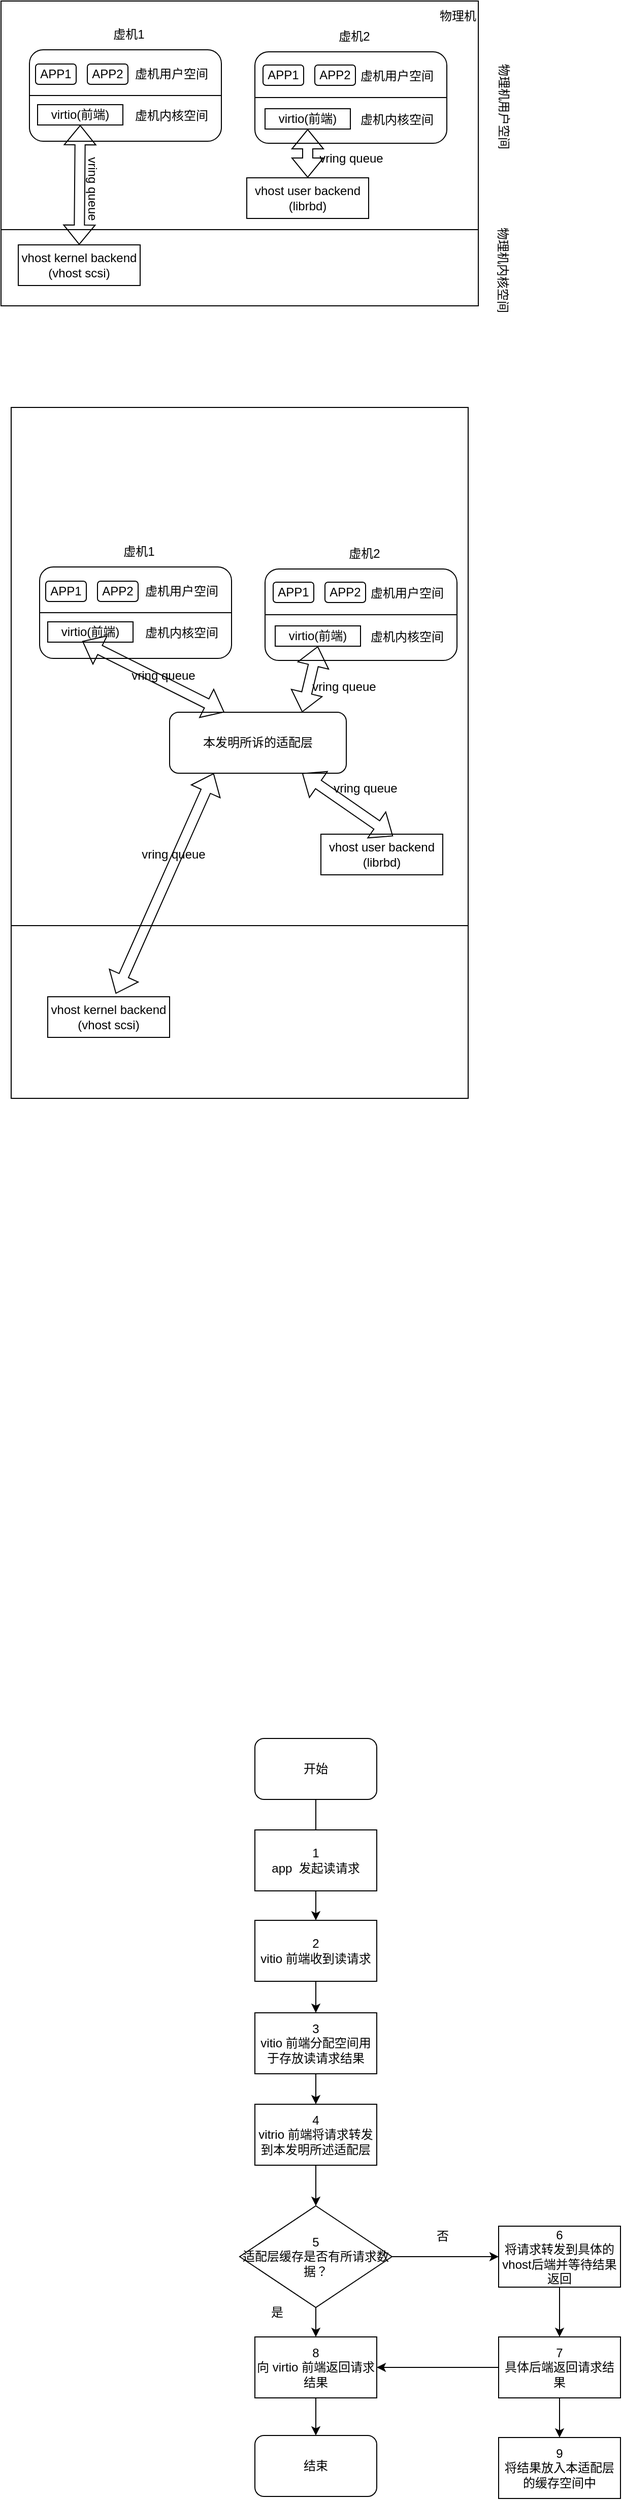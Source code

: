 <mxfile version="21.3.2" type="github">
  <diagram name="Page-1" id="2m8M9cnOsgEXl5lKRifa">
    <mxGraphModel dx="1434" dy="764" grid="1" gridSize="10" guides="1" tooltips="1" connect="1" arrows="1" fold="1" page="1" pageScale="1" pageWidth="850" pageHeight="1100" math="0" shadow="0">
      <root>
        <mxCell id="0" />
        <mxCell id="1" parent="0" />
        <mxCell id="QqPdu8fFcgkaD3B5ARkc-1" value="" style="rounded=0;whiteSpace=wrap;html=1;" vertex="1" parent="1">
          <mxGeometry x="110" y="150" width="470" height="300" as="geometry" />
        </mxCell>
        <mxCell id="QqPdu8fFcgkaD3B5ARkc-2" value="" style="rounded=1;whiteSpace=wrap;html=1;" vertex="1" parent="1">
          <mxGeometry x="360" y="200" width="189" height="90" as="geometry" />
        </mxCell>
        <mxCell id="QqPdu8fFcgkaD3B5ARkc-3" value="" style="endArrow=none;html=1;rounded=0;entryX=1;entryY=0.5;entryDx=0;entryDy=0;exitX=0;exitY=0.5;exitDx=0;exitDy=0;" edge="1" parent="1" source="QqPdu8fFcgkaD3B5ARkc-2" target="QqPdu8fFcgkaD3B5ARkc-2">
          <mxGeometry width="50" height="50" relative="1" as="geometry">
            <mxPoint x="400" y="420" as="sourcePoint" />
            <mxPoint x="450" y="370" as="targetPoint" />
          </mxGeometry>
        </mxCell>
        <mxCell id="QqPdu8fFcgkaD3B5ARkc-4" value="" style="endArrow=none;html=1;rounded=0;exitX=0;exitY=0.75;exitDx=0;exitDy=0;entryX=1;entryY=0.75;entryDx=0;entryDy=0;" edge="1" parent="1" source="QqPdu8fFcgkaD3B5ARkc-1" target="QqPdu8fFcgkaD3B5ARkc-1">
          <mxGeometry width="50" height="50" relative="1" as="geometry">
            <mxPoint x="400" y="420" as="sourcePoint" />
            <mxPoint x="450" y="370" as="targetPoint" />
          </mxGeometry>
        </mxCell>
        <mxCell id="QqPdu8fFcgkaD3B5ARkc-5" value="物理机用户空间" style="text;html=1;strokeColor=none;fillColor=none;align=center;verticalAlign=middle;whiteSpace=wrap;rounded=0;rotation=90;" vertex="1" parent="1">
          <mxGeometry x="560" y="239" width="90" height="30" as="geometry" />
        </mxCell>
        <mxCell id="QqPdu8fFcgkaD3B5ARkc-6" value="虚机2" style="text;html=1;strokeColor=none;fillColor=none;align=center;verticalAlign=middle;whiteSpace=wrap;rounded=0;" vertex="1" parent="1">
          <mxGeometry x="428" y="170" width="60" height="30" as="geometry" />
        </mxCell>
        <mxCell id="QqPdu8fFcgkaD3B5ARkc-8" value="虚机用户空间" style="text;html=1;strokeColor=none;fillColor=none;align=center;verticalAlign=middle;whiteSpace=wrap;rounded=0;" vertex="1" parent="1">
          <mxGeometry x="460" y="209" width="80" height="30" as="geometry" />
        </mxCell>
        <mxCell id="QqPdu8fFcgkaD3B5ARkc-9" value="虚机内核空间" style="text;html=1;strokeColor=none;fillColor=none;align=center;verticalAlign=middle;whiteSpace=wrap;rounded=0;" vertex="1" parent="1">
          <mxGeometry x="460" y="252" width="80" height="30" as="geometry" />
        </mxCell>
        <mxCell id="QqPdu8fFcgkaD3B5ARkc-11" value="" style="rounded=1;whiteSpace=wrap;html=1;" vertex="1" parent="1">
          <mxGeometry x="138" y="198" width="189" height="90" as="geometry" />
        </mxCell>
        <mxCell id="QqPdu8fFcgkaD3B5ARkc-12" value="虚机1" style="text;html=1;strokeColor=none;fillColor=none;align=center;verticalAlign=middle;whiteSpace=wrap;rounded=0;" vertex="1" parent="1">
          <mxGeometry x="206" y="168" width="60" height="30" as="geometry" />
        </mxCell>
        <mxCell id="QqPdu8fFcgkaD3B5ARkc-13" value="虚机用户空间" style="text;html=1;strokeColor=none;fillColor=none;align=center;verticalAlign=middle;whiteSpace=wrap;rounded=0;" vertex="1" parent="1">
          <mxGeometry x="238" y="207" width="80" height="30" as="geometry" />
        </mxCell>
        <mxCell id="QqPdu8fFcgkaD3B5ARkc-14" value="虚机内核空间" style="text;html=1;strokeColor=none;fillColor=none;align=center;verticalAlign=middle;whiteSpace=wrap;rounded=0;" vertex="1" parent="1">
          <mxGeometry x="238" y="248" width="80" height="30" as="geometry" />
        </mxCell>
        <mxCell id="QqPdu8fFcgkaD3B5ARkc-15" value="virtio(前端)" style="rounded=0;whiteSpace=wrap;html=1;" vertex="1" parent="1">
          <mxGeometry x="146" y="252" width="84" height="20" as="geometry" />
        </mxCell>
        <mxCell id="QqPdu8fFcgkaD3B5ARkc-16" value="" style="endArrow=none;html=1;rounded=0;exitX=0;exitY=0.5;exitDx=0;exitDy=0;entryX=1;entryY=0.5;entryDx=0;entryDy=0;" edge="1" parent="1" source="QqPdu8fFcgkaD3B5ARkc-11" target="QqPdu8fFcgkaD3B5ARkc-11">
          <mxGeometry width="50" height="50" relative="1" as="geometry">
            <mxPoint x="400" y="420" as="sourcePoint" />
            <mxPoint x="450" y="370" as="targetPoint" />
          </mxGeometry>
        </mxCell>
        <mxCell id="QqPdu8fFcgkaD3B5ARkc-17" value="virtio(前端)" style="rounded=0;whiteSpace=wrap;html=1;" vertex="1" parent="1">
          <mxGeometry x="370" y="256" width="84" height="20" as="geometry" />
        </mxCell>
        <mxCell id="QqPdu8fFcgkaD3B5ARkc-18" value="APP1" style="rounded=1;whiteSpace=wrap;html=1;" vertex="1" parent="1">
          <mxGeometry x="144" y="212" width="40" height="20" as="geometry" />
        </mxCell>
        <mxCell id="QqPdu8fFcgkaD3B5ARkc-19" value="APP2" style="rounded=1;whiteSpace=wrap;html=1;" vertex="1" parent="1">
          <mxGeometry x="195" y="212" width="40" height="20" as="geometry" />
        </mxCell>
        <mxCell id="QqPdu8fFcgkaD3B5ARkc-20" value="APP1" style="rounded=1;whiteSpace=wrap;html=1;" vertex="1" parent="1">
          <mxGeometry x="368" y="213" width="40" height="20" as="geometry" />
        </mxCell>
        <mxCell id="QqPdu8fFcgkaD3B5ARkc-21" value="APP2" style="rounded=1;whiteSpace=wrap;html=1;" vertex="1" parent="1">
          <mxGeometry x="419" y="213" width="40" height="20" as="geometry" />
        </mxCell>
        <mxCell id="QqPdu8fFcgkaD3B5ARkc-22" value="vhost kernel backend&lt;br&gt;(vhost scsi)" style="rounded=0;whiteSpace=wrap;html=1;" vertex="1" parent="1">
          <mxGeometry x="127" y="390" width="120" height="40" as="geometry" />
        </mxCell>
        <mxCell id="QqPdu8fFcgkaD3B5ARkc-23" value="vhost user backend&lt;br&gt;(librbd)" style="rounded=0;whiteSpace=wrap;html=1;" vertex="1" parent="1">
          <mxGeometry x="352" y="324" width="120" height="40" as="geometry" />
        </mxCell>
        <mxCell id="QqPdu8fFcgkaD3B5ARkc-24" value="" style="shape=flexArrow;endArrow=classic;startArrow=classic;html=1;rounded=0;entryX=0.5;entryY=1;entryDx=0;entryDy=0;exitX=0.5;exitY=0;exitDx=0;exitDy=0;" edge="1" parent="1" source="QqPdu8fFcgkaD3B5ARkc-22" target="QqPdu8fFcgkaD3B5ARkc-15">
          <mxGeometry width="100" height="100" relative="1" as="geometry">
            <mxPoint x="370" y="440" as="sourcePoint" />
            <mxPoint x="470" y="340" as="targetPoint" />
          </mxGeometry>
        </mxCell>
        <mxCell id="QqPdu8fFcgkaD3B5ARkc-25" value="" style="shape=flexArrow;endArrow=classic;startArrow=classic;html=1;rounded=0;exitX=0.5;exitY=0;exitDx=0;exitDy=0;" edge="1" parent="1" source="QqPdu8fFcgkaD3B5ARkc-23" target="QqPdu8fFcgkaD3B5ARkc-17">
          <mxGeometry width="100" height="100" relative="1" as="geometry">
            <mxPoint x="370" y="440" as="sourcePoint" />
            <mxPoint x="470" y="340" as="targetPoint" />
          </mxGeometry>
        </mxCell>
        <mxCell id="QqPdu8fFcgkaD3B5ARkc-26" value="vring queue" style="text;html=1;strokeColor=none;fillColor=none;align=center;verticalAlign=middle;whiteSpace=wrap;rounded=0;rotation=90;" vertex="1" parent="1">
          <mxGeometry x="160" y="320" width="80" height="30" as="geometry" />
        </mxCell>
        <mxCell id="QqPdu8fFcgkaD3B5ARkc-27" value="vring queue" style="text;html=1;strokeColor=none;fillColor=none;align=center;verticalAlign=middle;whiteSpace=wrap;rounded=0;" vertex="1" parent="1">
          <mxGeometry x="414.5" y="290" width="80" height="30" as="geometry" />
        </mxCell>
        <mxCell id="QqPdu8fFcgkaD3B5ARkc-28" value="" style="rounded=0;whiteSpace=wrap;html=1;" vertex="1" parent="1">
          <mxGeometry x="120" y="550" width="450" height="680" as="geometry" />
        </mxCell>
        <mxCell id="QqPdu8fFcgkaD3B5ARkc-29" value="" style="rounded=1;whiteSpace=wrap;html=1;" vertex="1" parent="1">
          <mxGeometry x="370" y="709" width="189" height="90" as="geometry" />
        </mxCell>
        <mxCell id="QqPdu8fFcgkaD3B5ARkc-30" value="" style="endArrow=none;html=1;rounded=0;entryX=1;entryY=0.5;entryDx=0;entryDy=0;exitX=0;exitY=0.5;exitDx=0;exitDy=0;" edge="1" parent="1" source="QqPdu8fFcgkaD3B5ARkc-29" target="QqPdu8fFcgkaD3B5ARkc-29">
          <mxGeometry width="50" height="50" relative="1" as="geometry">
            <mxPoint x="410" y="929" as="sourcePoint" />
            <mxPoint x="460" y="879" as="targetPoint" />
          </mxGeometry>
        </mxCell>
        <mxCell id="QqPdu8fFcgkaD3B5ARkc-31" value="" style="endArrow=none;html=1;rounded=0;exitX=0;exitY=0.75;exitDx=0;exitDy=0;entryX=1;entryY=0.75;entryDx=0;entryDy=0;" edge="1" parent="1" source="QqPdu8fFcgkaD3B5ARkc-28" target="QqPdu8fFcgkaD3B5ARkc-28">
          <mxGeometry width="50" height="50" relative="1" as="geometry">
            <mxPoint x="410" y="929" as="sourcePoint" />
            <mxPoint x="460" y="879" as="targetPoint" />
          </mxGeometry>
        </mxCell>
        <mxCell id="QqPdu8fFcgkaD3B5ARkc-32" value="物理机" style="text;html=1;strokeColor=none;fillColor=none;align=center;verticalAlign=middle;whiteSpace=wrap;rounded=0;" vertex="1" parent="1">
          <mxGeometry x="530" y="150" width="60" height="30" as="geometry" />
        </mxCell>
        <mxCell id="QqPdu8fFcgkaD3B5ARkc-33" value="虚机2" style="text;html=1;strokeColor=none;fillColor=none;align=center;verticalAlign=middle;whiteSpace=wrap;rounded=0;" vertex="1" parent="1">
          <mxGeometry x="438" y="679" width="60" height="30" as="geometry" />
        </mxCell>
        <mxCell id="QqPdu8fFcgkaD3B5ARkc-34" value="虚机用户空间" style="text;html=1;strokeColor=none;fillColor=none;align=center;verticalAlign=middle;whiteSpace=wrap;rounded=0;" vertex="1" parent="1">
          <mxGeometry x="470" y="718" width="80" height="30" as="geometry" />
        </mxCell>
        <mxCell id="QqPdu8fFcgkaD3B5ARkc-35" value="虚机内核空间" style="text;html=1;strokeColor=none;fillColor=none;align=center;verticalAlign=middle;whiteSpace=wrap;rounded=0;" vertex="1" parent="1">
          <mxGeometry x="470" y="761" width="80" height="30" as="geometry" />
        </mxCell>
        <mxCell id="QqPdu8fFcgkaD3B5ARkc-36" value="" style="rounded=1;whiteSpace=wrap;html=1;" vertex="1" parent="1">
          <mxGeometry x="148" y="707" width="189" height="90" as="geometry" />
        </mxCell>
        <mxCell id="QqPdu8fFcgkaD3B5ARkc-37" value="虚机1" style="text;html=1;strokeColor=none;fillColor=none;align=center;verticalAlign=middle;whiteSpace=wrap;rounded=0;" vertex="1" parent="1">
          <mxGeometry x="216" y="677" width="60" height="30" as="geometry" />
        </mxCell>
        <mxCell id="QqPdu8fFcgkaD3B5ARkc-38" value="虚机用户空间" style="text;html=1;strokeColor=none;fillColor=none;align=center;verticalAlign=middle;whiteSpace=wrap;rounded=0;" vertex="1" parent="1">
          <mxGeometry x="248" y="716" width="80" height="30" as="geometry" />
        </mxCell>
        <mxCell id="QqPdu8fFcgkaD3B5ARkc-39" value="虚机内核空间" style="text;html=1;strokeColor=none;fillColor=none;align=center;verticalAlign=middle;whiteSpace=wrap;rounded=0;" vertex="1" parent="1">
          <mxGeometry x="248" y="757" width="80" height="30" as="geometry" />
        </mxCell>
        <mxCell id="QqPdu8fFcgkaD3B5ARkc-40" value="virtio(前端)" style="rounded=0;whiteSpace=wrap;html=1;" vertex="1" parent="1">
          <mxGeometry x="156" y="761" width="84" height="20" as="geometry" />
        </mxCell>
        <mxCell id="QqPdu8fFcgkaD3B5ARkc-41" value="" style="endArrow=none;html=1;rounded=0;exitX=0;exitY=0.5;exitDx=0;exitDy=0;entryX=1;entryY=0.5;entryDx=0;entryDy=0;" edge="1" parent="1" source="QqPdu8fFcgkaD3B5ARkc-36" target="QqPdu8fFcgkaD3B5ARkc-36">
          <mxGeometry width="50" height="50" relative="1" as="geometry">
            <mxPoint x="410" y="929" as="sourcePoint" />
            <mxPoint x="460" y="879" as="targetPoint" />
          </mxGeometry>
        </mxCell>
        <mxCell id="QqPdu8fFcgkaD3B5ARkc-42" value="virtio(前端)" style="rounded=0;whiteSpace=wrap;html=1;" vertex="1" parent="1">
          <mxGeometry x="380" y="765" width="84" height="20" as="geometry" />
        </mxCell>
        <mxCell id="QqPdu8fFcgkaD3B5ARkc-43" value="APP1" style="rounded=1;whiteSpace=wrap;html=1;" vertex="1" parent="1">
          <mxGeometry x="154" y="721" width="40" height="20" as="geometry" />
        </mxCell>
        <mxCell id="QqPdu8fFcgkaD3B5ARkc-44" value="APP2" style="rounded=1;whiteSpace=wrap;html=1;" vertex="1" parent="1">
          <mxGeometry x="205" y="721" width="40" height="20" as="geometry" />
        </mxCell>
        <mxCell id="QqPdu8fFcgkaD3B5ARkc-45" value="APP1" style="rounded=1;whiteSpace=wrap;html=1;" vertex="1" parent="1">
          <mxGeometry x="378" y="722" width="40" height="20" as="geometry" />
        </mxCell>
        <mxCell id="QqPdu8fFcgkaD3B5ARkc-46" value="APP2" style="rounded=1;whiteSpace=wrap;html=1;" vertex="1" parent="1">
          <mxGeometry x="429" y="722" width="40" height="20" as="geometry" />
        </mxCell>
        <mxCell id="QqPdu8fFcgkaD3B5ARkc-53" value="本发明所诉的适配层" style="rounded=1;whiteSpace=wrap;html=1;" vertex="1" parent="1">
          <mxGeometry x="276" y="850" width="174" height="60" as="geometry" />
        </mxCell>
        <mxCell id="QqPdu8fFcgkaD3B5ARkc-54" value="vhost user backend&lt;br&gt;(librbd)" style="rounded=0;whiteSpace=wrap;html=1;" vertex="1" parent="1">
          <mxGeometry x="425" y="970" width="120" height="40" as="geometry" />
        </mxCell>
        <mxCell id="QqPdu8fFcgkaD3B5ARkc-55" value="vhost kernel backend&lt;br&gt;(vhost scsi)" style="rounded=0;whiteSpace=wrap;html=1;" vertex="1" parent="1">
          <mxGeometry x="156" y="1130" width="120" height="40" as="geometry" />
        </mxCell>
        <mxCell id="QqPdu8fFcgkaD3B5ARkc-56" value="物理机内核空间" style="text;html=1;strokeColor=none;fillColor=none;align=center;verticalAlign=middle;whiteSpace=wrap;rounded=0;rotation=90;" vertex="1" parent="1">
          <mxGeometry x="559" y="400" width="90" height="30" as="geometry" />
        </mxCell>
        <mxCell id="QqPdu8fFcgkaD3B5ARkc-57" value="" style="shape=flexArrow;endArrow=classic;startArrow=classic;html=1;rounded=0;entryX=0.405;entryY=0.95;entryDx=0;entryDy=0;entryPerimeter=0;exitX=0.31;exitY=0;exitDx=0;exitDy=0;exitPerimeter=0;" edge="1" parent="1" source="QqPdu8fFcgkaD3B5ARkc-53" target="QqPdu8fFcgkaD3B5ARkc-40">
          <mxGeometry width="100" height="100" relative="1" as="geometry">
            <mxPoint x="370" y="880" as="sourcePoint" />
            <mxPoint x="470" y="780" as="targetPoint" />
          </mxGeometry>
        </mxCell>
        <mxCell id="QqPdu8fFcgkaD3B5ARkc-59" value="" style="shape=flexArrow;endArrow=classic;startArrow=classic;html=1;rounded=0;entryX=0.5;entryY=1;entryDx=0;entryDy=0;exitX=0.75;exitY=0;exitDx=0;exitDy=0;" edge="1" parent="1" source="QqPdu8fFcgkaD3B5ARkc-53" target="QqPdu8fFcgkaD3B5ARkc-42">
          <mxGeometry width="100" height="100" relative="1" as="geometry">
            <mxPoint x="370" y="880" as="sourcePoint" />
            <mxPoint x="470" y="780" as="targetPoint" />
          </mxGeometry>
        </mxCell>
        <mxCell id="QqPdu8fFcgkaD3B5ARkc-60" value="" style="shape=flexArrow;endArrow=classic;startArrow=classic;html=1;rounded=0;entryX=0.25;entryY=1;entryDx=0;entryDy=0;exitX=0.558;exitY=-0.075;exitDx=0;exitDy=0;exitPerimeter=0;" edge="1" parent="1" source="QqPdu8fFcgkaD3B5ARkc-55" target="QqPdu8fFcgkaD3B5ARkc-53">
          <mxGeometry width="100" height="100" relative="1" as="geometry">
            <mxPoint x="370" y="980" as="sourcePoint" />
            <mxPoint x="470" y="880" as="targetPoint" />
          </mxGeometry>
        </mxCell>
        <mxCell id="QqPdu8fFcgkaD3B5ARkc-61" value="" style="shape=flexArrow;endArrow=classic;startArrow=classic;html=1;rounded=0;entryX=0.75;entryY=1;entryDx=0;entryDy=0;exitX=0.592;exitY=0.05;exitDx=0;exitDy=0;exitPerimeter=0;" edge="1" parent="1" source="QqPdu8fFcgkaD3B5ARkc-54" target="QqPdu8fFcgkaD3B5ARkc-53">
          <mxGeometry width="100" height="100" relative="1" as="geometry">
            <mxPoint x="370" y="980" as="sourcePoint" />
            <mxPoint x="470" y="880" as="targetPoint" />
          </mxGeometry>
        </mxCell>
        <mxCell id="QqPdu8fFcgkaD3B5ARkc-64" value="vring queue" style="text;html=1;strokeColor=none;fillColor=none;align=center;verticalAlign=middle;whiteSpace=wrap;rounded=0;rotation=0;" vertex="1" parent="1">
          <mxGeometry x="230" y="799" width="80" height="30" as="geometry" />
        </mxCell>
        <mxCell id="QqPdu8fFcgkaD3B5ARkc-65" value="vring queue" style="text;html=1;strokeColor=none;fillColor=none;align=center;verticalAlign=middle;whiteSpace=wrap;rounded=0;rotation=0;" vertex="1" parent="1">
          <mxGeometry x="408" y="810" width="80" height="30" as="geometry" />
        </mxCell>
        <mxCell id="QqPdu8fFcgkaD3B5ARkc-66" value="vring queue" style="text;html=1;strokeColor=none;fillColor=none;align=center;verticalAlign=middle;whiteSpace=wrap;rounded=0;rotation=0;" vertex="1" parent="1">
          <mxGeometry x="240" y="975" width="80" height="30" as="geometry" />
        </mxCell>
        <mxCell id="QqPdu8fFcgkaD3B5ARkc-67" value="vring queue" style="text;html=1;strokeColor=none;fillColor=none;align=center;verticalAlign=middle;whiteSpace=wrap;rounded=0;rotation=0;" vertex="1" parent="1">
          <mxGeometry x="429" y="910" width="80" height="30" as="geometry" />
        </mxCell>
        <mxCell id="QqPdu8fFcgkaD3B5ARkc-83" value="" style="edgeStyle=orthogonalEdgeStyle;rounded=0;orthogonalLoop=1;jettySize=auto;html=1;" edge="1" parent="1" source="QqPdu8fFcgkaD3B5ARkc-68" target="QqPdu8fFcgkaD3B5ARkc-70">
          <mxGeometry relative="1" as="geometry" />
        </mxCell>
        <mxCell id="QqPdu8fFcgkaD3B5ARkc-68" value="开始" style="rounded=1;whiteSpace=wrap;html=1;" vertex="1" parent="1">
          <mxGeometry x="360" y="1860" width="120" height="60" as="geometry" />
        </mxCell>
        <mxCell id="QqPdu8fFcgkaD3B5ARkc-69" value="1&lt;br&gt;app&amp;nbsp; 发起读请求" style="rounded=0;whiteSpace=wrap;html=1;" vertex="1" parent="1">
          <mxGeometry x="360" y="1950" width="120" height="60" as="geometry" />
        </mxCell>
        <mxCell id="QqPdu8fFcgkaD3B5ARkc-84" value="" style="edgeStyle=orthogonalEdgeStyle;rounded=0;orthogonalLoop=1;jettySize=auto;html=1;" edge="1" parent="1" source="QqPdu8fFcgkaD3B5ARkc-70" target="QqPdu8fFcgkaD3B5ARkc-71">
          <mxGeometry relative="1" as="geometry" />
        </mxCell>
        <mxCell id="QqPdu8fFcgkaD3B5ARkc-70" value="2&lt;br&gt;vitio 前端收到读请求" style="rounded=0;whiteSpace=wrap;html=1;" vertex="1" parent="1">
          <mxGeometry x="360" y="2039" width="120" height="60" as="geometry" />
        </mxCell>
        <mxCell id="QqPdu8fFcgkaD3B5ARkc-85" value="" style="edgeStyle=orthogonalEdgeStyle;rounded=0;orthogonalLoop=1;jettySize=auto;html=1;" edge="1" parent="1" source="QqPdu8fFcgkaD3B5ARkc-71" target="QqPdu8fFcgkaD3B5ARkc-72">
          <mxGeometry relative="1" as="geometry" />
        </mxCell>
        <mxCell id="QqPdu8fFcgkaD3B5ARkc-71" value="3&lt;br&gt;vitio 前端分配空间用于存放读请求结果" style="rounded=0;whiteSpace=wrap;html=1;" vertex="1" parent="1">
          <mxGeometry x="360" y="2130" width="120" height="60" as="geometry" />
        </mxCell>
        <mxCell id="QqPdu8fFcgkaD3B5ARkc-86" value="" style="edgeStyle=orthogonalEdgeStyle;rounded=0;orthogonalLoop=1;jettySize=auto;html=1;" edge="1" parent="1" source="QqPdu8fFcgkaD3B5ARkc-72" target="QqPdu8fFcgkaD3B5ARkc-74">
          <mxGeometry relative="1" as="geometry" />
        </mxCell>
        <mxCell id="QqPdu8fFcgkaD3B5ARkc-72" value="4&lt;br&gt;vitrio 前端将请求转发到本发明所述适配层" style="rounded=0;whiteSpace=wrap;html=1;" vertex="1" parent="1">
          <mxGeometry x="360" y="2220" width="120" height="60" as="geometry" />
        </mxCell>
        <mxCell id="QqPdu8fFcgkaD3B5ARkc-87" value="" style="edgeStyle=orthogonalEdgeStyle;rounded=0;orthogonalLoop=1;jettySize=auto;html=1;" edge="1" parent="1" source="QqPdu8fFcgkaD3B5ARkc-74" target="QqPdu8fFcgkaD3B5ARkc-76">
          <mxGeometry relative="1" as="geometry" />
        </mxCell>
        <mxCell id="QqPdu8fFcgkaD3B5ARkc-92" value="" style="edgeStyle=orthogonalEdgeStyle;rounded=0;orthogonalLoop=1;jettySize=auto;html=1;" edge="1" parent="1" source="QqPdu8fFcgkaD3B5ARkc-74" target="QqPdu8fFcgkaD3B5ARkc-75">
          <mxGeometry relative="1" as="geometry" />
        </mxCell>
        <mxCell id="QqPdu8fFcgkaD3B5ARkc-74" value="5&lt;br&gt;适配层缓存是否有所请求数据？" style="rhombus;whiteSpace=wrap;html=1;" vertex="1" parent="1">
          <mxGeometry x="345" y="2320" width="150" height="100" as="geometry" />
        </mxCell>
        <mxCell id="QqPdu8fFcgkaD3B5ARkc-90" value="" style="edgeStyle=orthogonalEdgeStyle;rounded=0;orthogonalLoop=1;jettySize=auto;html=1;" edge="1" parent="1" source="QqPdu8fFcgkaD3B5ARkc-75" target="QqPdu8fFcgkaD3B5ARkc-80">
          <mxGeometry relative="1" as="geometry" />
        </mxCell>
        <mxCell id="QqPdu8fFcgkaD3B5ARkc-75" value="8&lt;br&gt;向 virtio 前端返回请求结果" style="rounded=0;whiteSpace=wrap;html=1;" vertex="1" parent="1">
          <mxGeometry x="360" y="2449" width="120" height="60" as="geometry" />
        </mxCell>
        <mxCell id="QqPdu8fFcgkaD3B5ARkc-88" value="" style="edgeStyle=orthogonalEdgeStyle;rounded=0;orthogonalLoop=1;jettySize=auto;html=1;" edge="1" parent="1" source="QqPdu8fFcgkaD3B5ARkc-76" target="QqPdu8fFcgkaD3B5ARkc-77">
          <mxGeometry relative="1" as="geometry" />
        </mxCell>
        <mxCell id="QqPdu8fFcgkaD3B5ARkc-76" value="6&lt;br&gt;将请求转发到具体的vhost后端并等待结果返回" style="rounded=0;whiteSpace=wrap;html=1;" vertex="1" parent="1">
          <mxGeometry x="600" y="2340" width="120" height="60" as="geometry" />
        </mxCell>
        <mxCell id="QqPdu8fFcgkaD3B5ARkc-89" value="" style="edgeStyle=orthogonalEdgeStyle;rounded=0;orthogonalLoop=1;jettySize=auto;html=1;" edge="1" parent="1" source="QqPdu8fFcgkaD3B5ARkc-77" target="QqPdu8fFcgkaD3B5ARkc-75">
          <mxGeometry relative="1" as="geometry" />
        </mxCell>
        <mxCell id="QqPdu8fFcgkaD3B5ARkc-91" value="" style="edgeStyle=orthogonalEdgeStyle;rounded=0;orthogonalLoop=1;jettySize=auto;html=1;" edge="1" parent="1" source="QqPdu8fFcgkaD3B5ARkc-77" target="QqPdu8fFcgkaD3B5ARkc-78">
          <mxGeometry relative="1" as="geometry" />
        </mxCell>
        <mxCell id="QqPdu8fFcgkaD3B5ARkc-77" value="7&lt;br&gt;具体后端返回请求结果" style="rounded=0;whiteSpace=wrap;html=1;" vertex="1" parent="1">
          <mxGeometry x="600" y="2449" width="120" height="60" as="geometry" />
        </mxCell>
        <mxCell id="QqPdu8fFcgkaD3B5ARkc-78" value="9&lt;br&gt;将结果放入本适配层的缓存空间中" style="rounded=0;whiteSpace=wrap;html=1;" vertex="1" parent="1">
          <mxGeometry x="600" y="2548" width="120" height="60" as="geometry" />
        </mxCell>
        <mxCell id="QqPdu8fFcgkaD3B5ARkc-80" value="结束" style="rounded=1;whiteSpace=wrap;html=1;" vertex="1" parent="1">
          <mxGeometry x="360" y="2546" width="120" height="60" as="geometry" />
        </mxCell>
        <mxCell id="QqPdu8fFcgkaD3B5ARkc-93" value="否" style="text;html=1;strokeColor=none;fillColor=none;align=center;verticalAlign=middle;whiteSpace=wrap;rounded=0;" vertex="1" parent="1">
          <mxGeometry x="515" y="2335" width="60" height="30" as="geometry" />
        </mxCell>
        <mxCell id="QqPdu8fFcgkaD3B5ARkc-94" value="是" style="text;html=1;strokeColor=none;fillColor=none;align=center;verticalAlign=middle;whiteSpace=wrap;rounded=0;" vertex="1" parent="1">
          <mxGeometry x="352" y="2410" width="60" height="30" as="geometry" />
        </mxCell>
      </root>
    </mxGraphModel>
  </diagram>
</mxfile>
